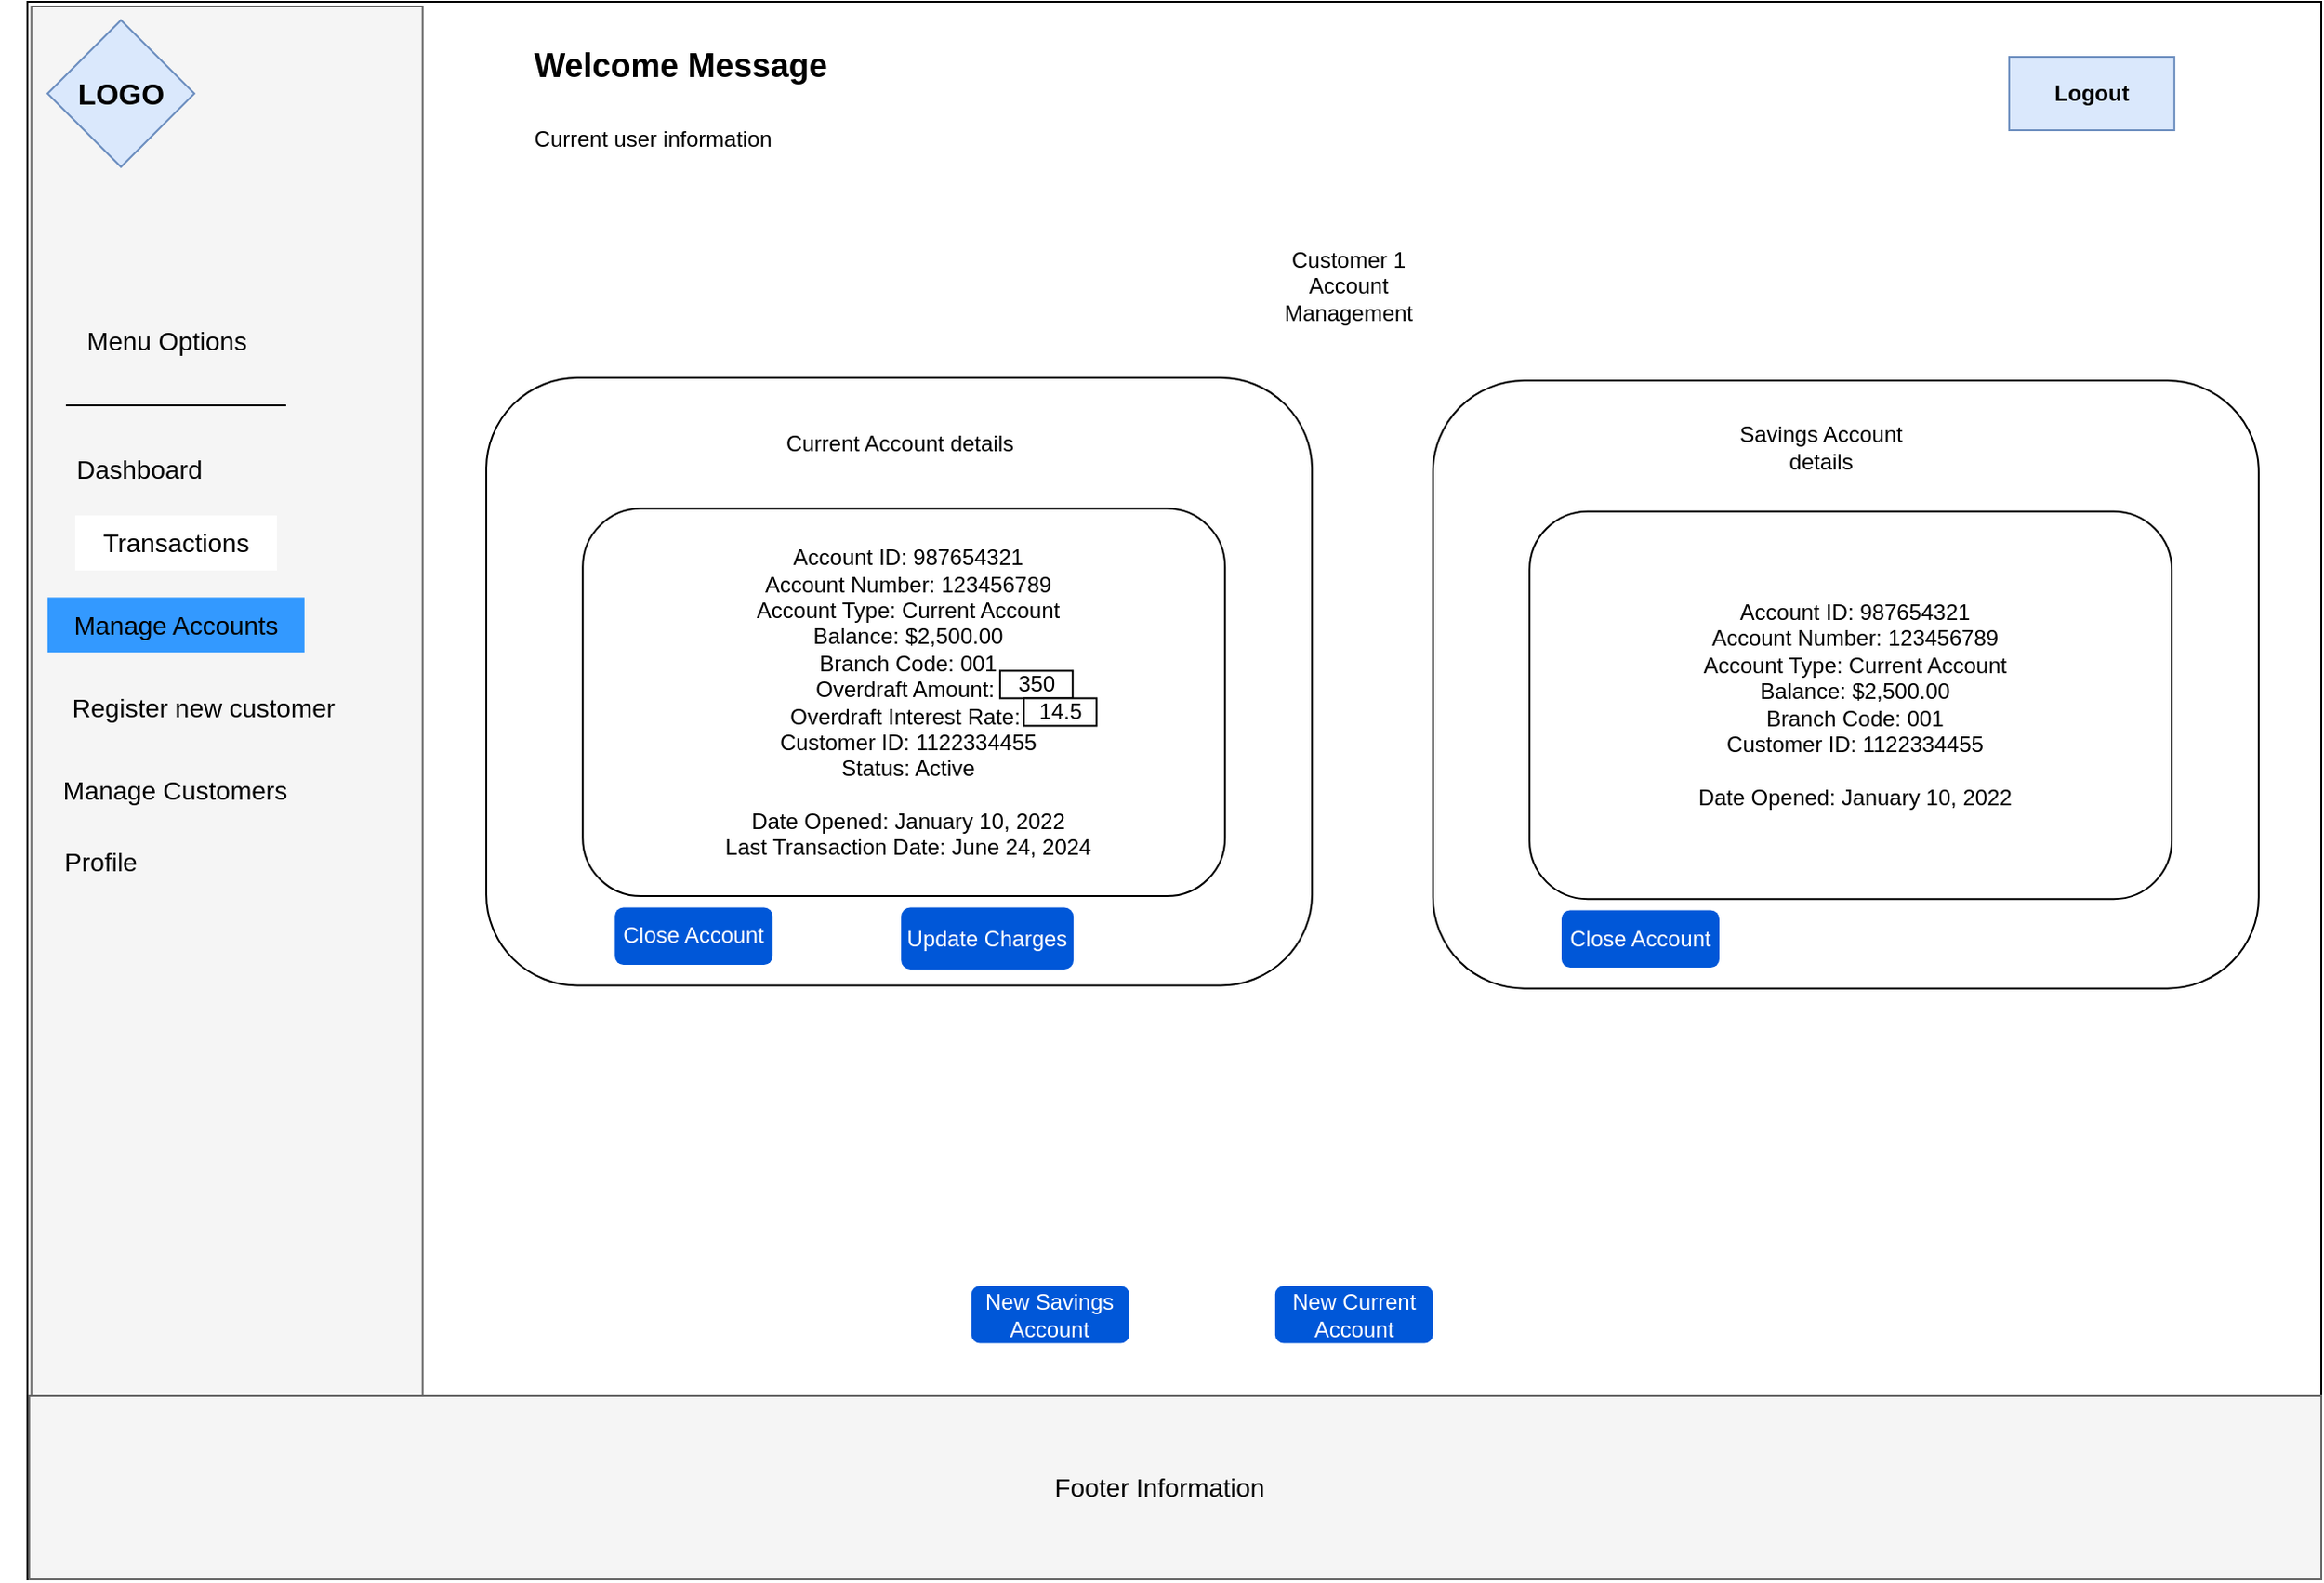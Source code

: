 <mxfile version="24.5.3" type="device">
  <diagram id="3j9G0F825_cHGCq9AKto" name="Page-2">
    <mxGraphModel dx="3041" dy="-2417" grid="1" gridSize="10" guides="1" tooltips="1" connect="1" arrows="1" fold="1" page="1" pageScale="1" pageWidth="827" pageHeight="1169" math="0" shadow="0">
      <root>
        <mxCell id="0" />
        <mxCell id="1" parent="0" />
        <mxCell id="QFe1ScGnCT4EniJzE_eW-60" value="" style="rounded=1;whiteSpace=wrap;html=1;" parent="1" vertex="1">
          <mxGeometry x="84.0" y="3948.74" width="346" height="180" as="geometry" />
        </mxCell>
        <mxCell id="QFe1ScGnCT4EniJzE_eW-61" value="" style="rounded=0;whiteSpace=wrap;html=1;" parent="1" vertex="1">
          <mxGeometry x="-570.07" y="3580" width="1250.07" height="860" as="geometry" />
        </mxCell>
        <mxCell id="QFe1ScGnCT4EniJzE_eW-62" value="" style="rounded=0;whiteSpace=wrap;html=1;fillColor=#f5f5f5;fontColor=#333333;strokeColor=#666666;rotation=-270;" parent="1" vertex="1">
          <mxGeometry x="-890" y="3904.69" width="857.5" height="213.13" as="geometry" />
        </mxCell>
        <mxCell id="QFe1ScGnCT4EniJzE_eW-63" value="&lt;font size=&quot;3&quot;&gt;&lt;b&gt;LOGO&lt;/b&gt;&lt;/font&gt;" style="rhombus;whiteSpace=wrap;html=1;fillColor=#dae8fc;strokeColor=#6c8ebf;" parent="1" vertex="1">
          <mxGeometry x="-559.07" y="3590" width="80" height="80" as="geometry" />
        </mxCell>
        <mxCell id="QFe1ScGnCT4EniJzE_eW-64" value="&lt;b&gt;Logout&lt;/b&gt;" style="rounded=0;whiteSpace=wrap;html=1;fillColor=#dae8fc;strokeColor=#6c8ebf;" parent="1" vertex="1">
          <mxGeometry x="509.93" y="3610" width="90" height="40" as="geometry" />
        </mxCell>
        <mxCell id="QFe1ScGnCT4EniJzE_eW-65" value="" style="rounded=0;whiteSpace=wrap;html=1;fillColor=#f5f5f5;fontColor=#f5f5f5;strokeColor=#666666;" parent="1" vertex="1">
          <mxGeometry x="-569.07" y="4340" width="1249.07" height="100" as="geometry" />
        </mxCell>
        <mxCell id="QFe1ScGnCT4EniJzE_eW-66" value="&lt;font style=&quot;font-size: 14px;&quot;&gt;Footer Information&lt;/font&gt;" style="text;html=1;align=center;verticalAlign=middle;whiteSpace=wrap;rounded=0;" parent="1" vertex="1">
          <mxGeometry x="-16.07" y="4375" width="126" height="30" as="geometry" />
        </mxCell>
        <mxCell id="QFe1ScGnCT4EniJzE_eW-67" value="&lt;b&gt;&lt;font style=&quot;font-size: 18px;&quot;&gt;Welcome Message&lt;/font&gt;&lt;/b&gt;" style="text;html=1;align=center;verticalAlign=middle;whiteSpace=wrap;rounded=0;" parent="1" vertex="1">
          <mxGeometry x="-329.07" y="3600" width="230" height="30" as="geometry" />
        </mxCell>
        <mxCell id="QFe1ScGnCT4EniJzE_eW-68" value="Current user information" style="text;html=1;align=center;verticalAlign=middle;whiteSpace=wrap;rounded=0;" parent="1" vertex="1">
          <mxGeometry x="-309.07" y="3640" width="160" height="30" as="geometry" />
        </mxCell>
        <mxCell id="QFe1ScGnCT4EniJzE_eW-69" value="&lt;font style=&quot;font-size: 14px;&quot;&gt;Menu Options&lt;/font&gt;" style="text;html=1;align=center;verticalAlign=middle;whiteSpace=wrap;rounded=0;" parent="1" vertex="1">
          <mxGeometry x="-549.07" y="3750" width="110" height="30" as="geometry" />
        </mxCell>
        <mxCell id="QFe1ScGnCT4EniJzE_eW-70" value="&lt;font style=&quot;font-size: 14px;&quot;&gt;Dashboard&lt;/font&gt;" style="text;html=1;align=center;verticalAlign=middle;whiteSpace=wrap;rounded=0;" parent="1" vertex="1">
          <mxGeometry x="-564.07" y="3820" width="110" height="30" as="geometry" />
        </mxCell>
        <mxCell id="QFe1ScGnCT4EniJzE_eW-71" value="&lt;font style=&quot;font-size: 14px;&quot;&gt;Transactions&lt;/font&gt;" style="text;html=1;align=center;verticalAlign=middle;whiteSpace=wrap;rounded=0;fillColor=#FFFFFF;" parent="1" vertex="1">
          <mxGeometry x="-544.07" y="3860" width="110" height="30" as="geometry" />
        </mxCell>
        <mxCell id="QFe1ScGnCT4EniJzE_eW-72" value="&lt;font style=&quot;font-size: 14px;&quot;&gt;Manage Accounts&lt;/font&gt;" style="text;html=1;align=center;verticalAlign=middle;whiteSpace=wrap;rounded=0;fillColor=#3399FF;" parent="1" vertex="1">
          <mxGeometry x="-559.07" y="3904.69" width="140" height="30" as="geometry" />
        </mxCell>
        <mxCell id="QFe1ScGnCT4EniJzE_eW-73" value="&lt;font style=&quot;font-size: 14px;&quot;&gt;Register new customer&lt;/font&gt;" style="text;html=1;align=center;verticalAlign=middle;whiteSpace=wrap;rounded=0;" parent="1" vertex="1">
          <mxGeometry x="-564.07" y="3950" width="180" height="30" as="geometry" />
        </mxCell>
        <mxCell id="QFe1ScGnCT4EniJzE_eW-74" value="&lt;font style=&quot;font-size: 14px;&quot;&gt;Manage Customers&lt;/font&gt;" style="text;html=1;align=center;verticalAlign=middle;whiteSpace=wrap;rounded=0;" parent="1" vertex="1">
          <mxGeometry x="-559.07" y="3995" width="139.07" height="30" as="geometry" />
        </mxCell>
        <mxCell id="QFe1ScGnCT4EniJzE_eW-75" value="&lt;font style=&quot;font-size: 14px;&quot;&gt;Profile&lt;/font&gt;" style="text;html=1;align=center;verticalAlign=middle;whiteSpace=wrap;rounded=0;" parent="1" vertex="1">
          <mxGeometry x="-585" y="4033.74" width="110" height="30" as="geometry" />
        </mxCell>
        <mxCell id="QFe1ScGnCT4EniJzE_eW-76" style="edgeStyle=orthogonalEdgeStyle;rounded=0;orthogonalLoop=1;jettySize=auto;html=1;exitX=0.5;exitY=1;exitDx=0;exitDy=0;" parent="1" source="QFe1ScGnCT4EniJzE_eW-75" target="QFe1ScGnCT4EniJzE_eW-75" edge="1">
          <mxGeometry relative="1" as="geometry" />
        </mxCell>
        <mxCell id="QFe1ScGnCT4EniJzE_eW-77" value="" style="endArrow=none;html=1;rounded=0;" parent="1" edge="1">
          <mxGeometry width="50" height="50" relative="1" as="geometry">
            <mxPoint x="-429.07" y="3800" as="sourcePoint" />
            <mxPoint x="-549.07" y="3800" as="targetPoint" />
          </mxGeometry>
        </mxCell>
        <mxCell id="QFe1ScGnCT4EniJzE_eW-78" value="Customer 1 Account Management" style="text;html=1;align=center;verticalAlign=middle;whiteSpace=wrap;rounded=0;" parent="1" vertex="1">
          <mxGeometry x="100" y="3720" width="100" height="30" as="geometry" />
        </mxCell>
        <mxCell id="QFe1ScGnCT4EniJzE_eW-79" value="" style="rounded=1;whiteSpace=wrap;html=1;" parent="1" vertex="1">
          <mxGeometry x="-320" y="3785" width="450" height="331.26" as="geometry" />
        </mxCell>
        <mxCell id="QFe1ScGnCT4EniJzE_eW-80" value="Current Account details" style="text;html=1;align=center;verticalAlign=middle;whiteSpace=wrap;rounded=0;" parent="1" vertex="1">
          <mxGeometry x="-169.36" y="3806.26" width="149.36" height="30" as="geometry" />
        </mxCell>
        <mxCell id="QFe1ScGnCT4EniJzE_eW-81" value="" style="rounded=1;whiteSpace=wrap;html=1;" parent="1" vertex="1">
          <mxGeometry x="-267.4" y="3856.26" width="350" height="211.26" as="geometry" />
        </mxCell>
        <mxCell id="QFe1ScGnCT4EniJzE_eW-82" value="&lt;div&gt;Account ID: 987654321&lt;/div&gt;&lt;div&gt;Account Number: 123456789&lt;/div&gt;&lt;div&gt;Account Type: Current Account&lt;/div&gt;&lt;div&gt;Balance: $2,500.00&lt;/div&gt;&lt;div&gt;Branch Code: 001&lt;/div&gt;&lt;div&gt;Overdraft Amount:&amp;nbsp;&lt;/div&gt;&lt;div&gt;Overdraft Interest Rate:&amp;nbsp;&lt;/div&gt;&lt;div&gt;Customer ID: 1122334455&lt;/div&gt;&lt;div&gt;Status: Active&lt;/div&gt;&lt;div&gt;&lt;br&gt;&lt;/div&gt;&lt;div&gt;Date Opened: January 10, 2022&lt;/div&gt;&lt;div&gt;Last Transaction Date: June 24, 2024&lt;/div&gt;" style="text;html=1;align=center;verticalAlign=middle;whiteSpace=wrap;rounded=0;" parent="1" vertex="1">
          <mxGeometry x="-225.16" y="3911.89" width="270.23" height="100" as="geometry" />
        </mxCell>
        <mxCell id="QFe1ScGnCT4EniJzE_eW-83" value="Close Account" style="rounded=1;fillColor=#0057D8;strokeColor=none;html=1;whiteSpace=wrap;fontColor=#ffffff;align=center;verticalAlign=middle;fontStyle=0;fontSize=12;sketch=0;" parent="1" vertex="1">
          <mxGeometry x="-249.93" y="4073.74" width="86" height="31.26" as="geometry" />
        </mxCell>
        <mxCell id="QFe1ScGnCT4EniJzE_eW-84" value="Update Charges" style="rounded=1;fillColor=#0057D8;strokeColor=none;html=1;whiteSpace=wrap;fontColor=#ffffff;align=center;verticalAlign=middle;fontStyle=0;fontSize=12;sketch=0;" parent="1" vertex="1">
          <mxGeometry x="-93.93" y="4073.74" width="94" height="33.76" as="geometry" />
        </mxCell>
        <mxCell id="QFe1ScGnCT4EniJzE_eW-372" value="" style="rounded=1;whiteSpace=wrap;html=1;" parent="1" vertex="1">
          <mxGeometry x="195.93" y="3786.56" width="450" height="331.26" as="geometry" />
        </mxCell>
        <mxCell id="QFe1ScGnCT4EniJzE_eW-373" value="Savings Account details" style="text;html=1;align=center;verticalAlign=middle;whiteSpace=wrap;rounded=0;" parent="1" vertex="1">
          <mxGeometry x="346.57" y="3807.82" width="121.32" height="30" as="geometry" />
        </mxCell>
        <mxCell id="QFe1ScGnCT4EniJzE_eW-374" value="" style="rounded=1;whiteSpace=wrap;html=1;" parent="1" vertex="1">
          <mxGeometry x="248.53" y="3857.82" width="350" height="211.26" as="geometry" />
        </mxCell>
        <mxCell id="QFe1ScGnCT4EniJzE_eW-375" value="&lt;div&gt;Account ID: 987654321&lt;/div&gt;&lt;div&gt;Account Number: 123456789&lt;/div&gt;&lt;div&gt;Account Type: Current Account&lt;/div&gt;&lt;div&gt;Balance: $2,500.00&lt;/div&gt;&lt;div&gt;Branch Code: 001&lt;/div&gt;&lt;div&gt;Customer ID: 1122334455&lt;/div&gt;&lt;div&gt;&lt;br&gt;&lt;/div&gt;&lt;div&gt;Date Opened: January 10, 2022&lt;/div&gt;" style="text;html=1;align=center;verticalAlign=middle;whiteSpace=wrap;rounded=0;" parent="1" vertex="1">
          <mxGeometry x="290.77" y="3913.45" width="270.23" height="100" as="geometry" />
        </mxCell>
        <mxCell id="QFe1ScGnCT4EniJzE_eW-376" value="Close Account" style="rounded=1;fillColor=#0057D8;strokeColor=none;html=1;whiteSpace=wrap;fontColor=#ffffff;align=center;verticalAlign=middle;fontStyle=0;fontSize=12;sketch=0;" parent="1" vertex="1">
          <mxGeometry x="266" y="4075.3" width="86" height="31.26" as="geometry" />
        </mxCell>
        <mxCell id="QFe1ScGnCT4EniJzE_eW-378" value="New Savings Account" style="rounded=1;fillColor=#0057D8;strokeColor=none;html=1;whiteSpace=wrap;fontColor=#ffffff;align=center;verticalAlign=middle;fontStyle=0;fontSize=12;sketch=0;" parent="1" vertex="1">
          <mxGeometry x="-55.6" y="4280" width="86" height="31.26" as="geometry" />
        </mxCell>
        <mxCell id="QFe1ScGnCT4EniJzE_eW-379" value="New Current Account" style="rounded=1;fillColor=#0057D8;strokeColor=none;html=1;whiteSpace=wrap;fontColor=#ffffff;align=center;verticalAlign=middle;fontStyle=0;fontSize=12;sketch=0;" parent="1" vertex="1">
          <mxGeometry x="109.93" y="4280" width="86" height="31.26" as="geometry" />
        </mxCell>
        <mxCell id="QFe1ScGnCT4EniJzE_eW-380" value="350" style="rounded=0;whiteSpace=wrap;html=1;" parent="1" vertex="1">
          <mxGeometry x="-40" y="3944.69" width="39.6" height="15" as="geometry" />
        </mxCell>
        <mxCell id="QFe1ScGnCT4EniJzE_eW-381" value="14.5" style="rounded=0;whiteSpace=wrap;html=1;" parent="1" vertex="1">
          <mxGeometry x="-27.0" y="3959.69" width="39.6" height="15" as="geometry" />
        </mxCell>
      </root>
    </mxGraphModel>
  </diagram>
</mxfile>
